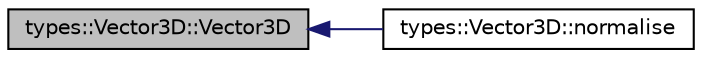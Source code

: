 digraph "types::Vector3D::Vector3D"
{
  edge [fontname="Helvetica",fontsize="10",labelfontname="Helvetica",labelfontsize="10"];
  node [fontname="Helvetica",fontsize="10",shape=record];
  rankdir="LR";
  Node1 [label="types::Vector3D::Vector3D",height=0.2,width=0.4,color="black", fillcolor="grey75", style="filled", fontcolor="black"];
  Node1 -> Node2 [dir="back",color="midnightblue",fontsize="10",style="solid",fontname="Helvetica"];
  Node2 [label="types::Vector3D::normalise",height=0.2,width=0.4,color="black", fillcolor="white", style="filled",URL="$structtypes_1_1_vector3_d.html#a07a09dd9e0a5700b376b15d7f9f6e89c",tooltip="Gets the normalised version of the vector. "];
}
